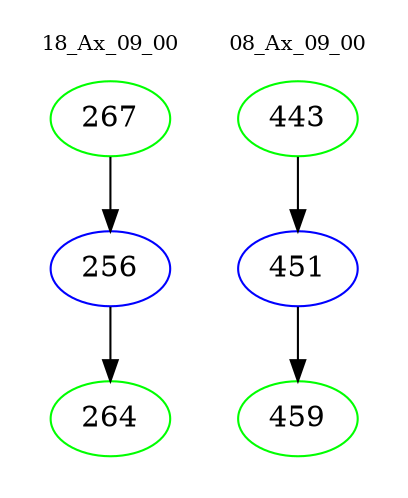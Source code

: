 digraph{
subgraph cluster_0 {
color = white
label = "18_Ax_09_00";
fontsize=10;
T0_267 [label="267", color="green"]
T0_267 -> T0_256 [color="black"]
T0_256 [label="256", color="blue"]
T0_256 -> T0_264 [color="black"]
T0_264 [label="264", color="green"]
}
subgraph cluster_1 {
color = white
label = "08_Ax_09_00";
fontsize=10;
T1_443 [label="443", color="green"]
T1_443 -> T1_451 [color="black"]
T1_451 [label="451", color="blue"]
T1_451 -> T1_459 [color="black"]
T1_459 [label="459", color="green"]
}
}
